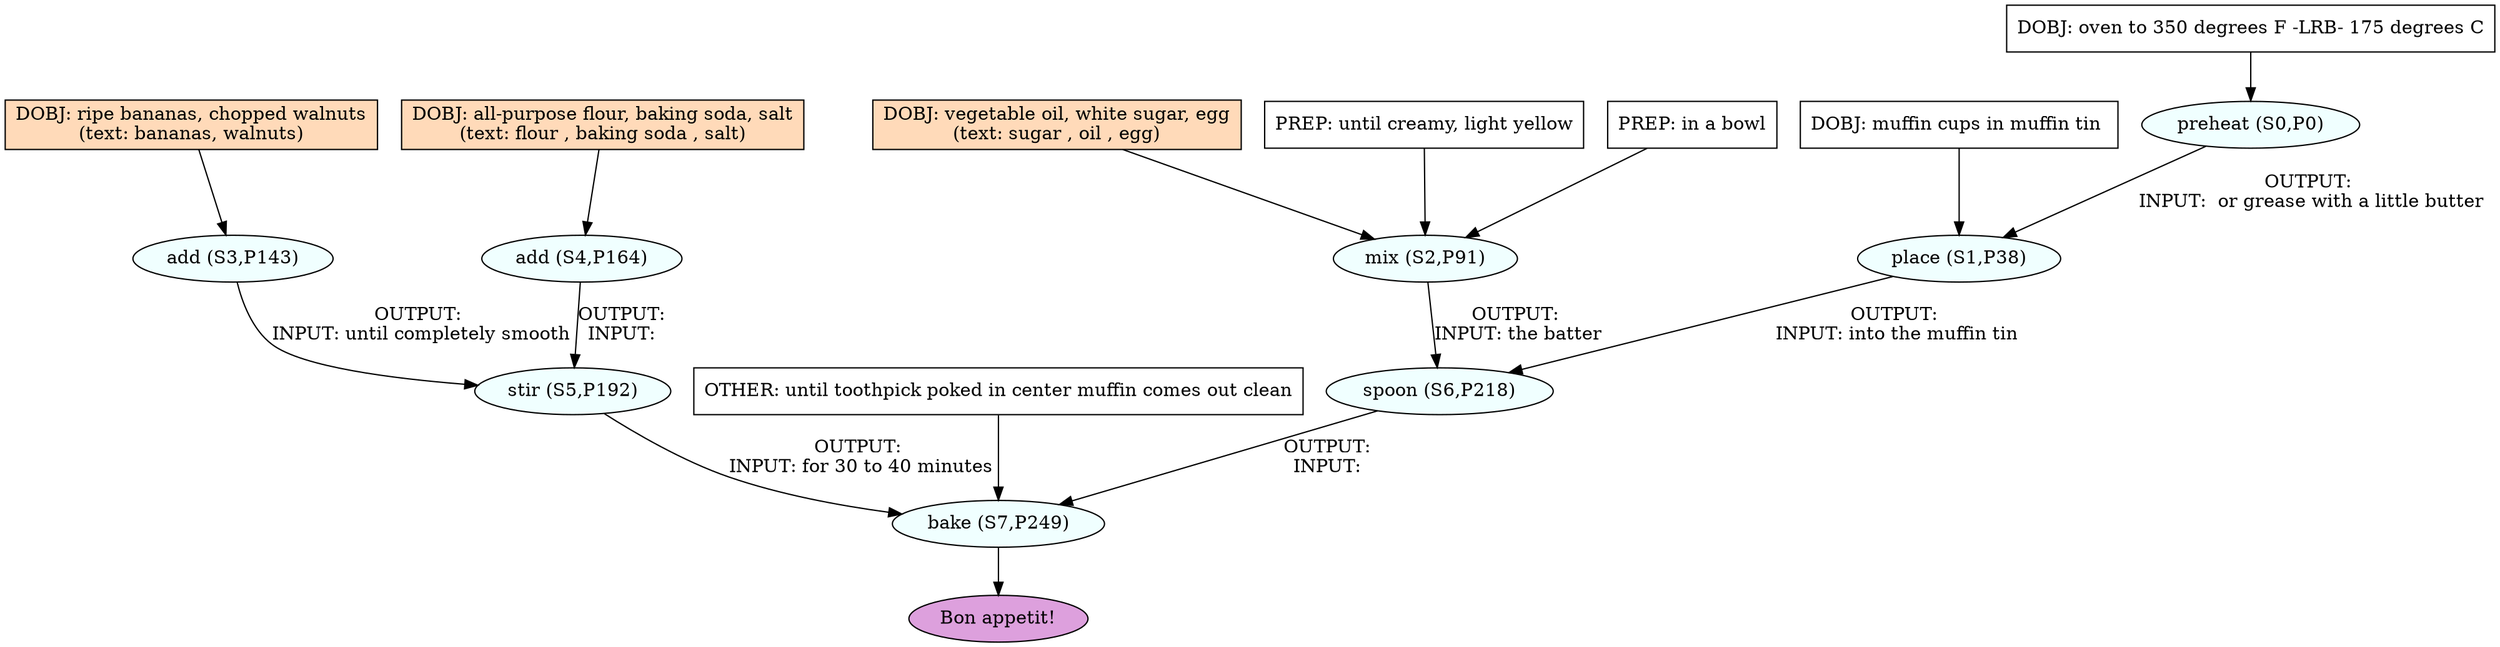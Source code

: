 digraph recipe {
E0[label="preheat (S0,P0)", shape=oval, style=filled, fillcolor=azure]
E1[label="place (S1,P38)", shape=oval, style=filled, fillcolor=azure]
E2[label="mix (S2,P91)", shape=oval, style=filled, fillcolor=azure]
E3[label="add (S3,P143)", shape=oval, style=filled, fillcolor=azure]
E4[label="add (S4,P164)", shape=oval, style=filled, fillcolor=azure]
E5[label="stir (S5,P192)", shape=oval, style=filled, fillcolor=azure]
E6[label="spoon (S6,P218)", shape=oval, style=filled, fillcolor=azure]
E7[label="bake (S7,P249)", shape=oval, style=filled, fillcolor=azure]
D4[label="DOBJ: all-purpose flour, baking soda, salt
(text: flour , baking soda , salt)", shape=box, style=filled, fillcolor=peachpuff]
D4 -> E4
D0[label="DOBJ: oven to 350 degrees F -LRB- 175 degrees C", shape=box, style=filled, fillcolor=white]
D0 -> E0
D3[label="DOBJ: ripe bananas, chopped walnuts
(text: bananas, walnuts)", shape=box, style=filled, fillcolor=peachpuff]
D3 -> E3
D2[label="DOBJ: vegetable oil, white sugar, egg
(text: sugar , oil , egg)", shape=box, style=filled, fillcolor=peachpuff]
D2 -> E2
P2_0[label="PREP: until creamy, light yellow", shape=box, style=filled, fillcolor=white]
P2_0 -> E2
P2_1[label="PREP: in a bowl", shape=box, style=filled, fillcolor=white]
P2_1 -> E2
E0 -> E1 [label="OUTPUT: 
INPUT:  or grease with a little butter"]
D1_1[label="DOBJ: muffin cups in muffin tin ", shape=box, style=filled, fillcolor=white]
D1_1 -> E1
E4 -> E5 [label="OUTPUT: 
INPUT: "]
E3 -> E5 [label="OUTPUT: 
INPUT: until completely smooth"]
E2 -> E6 [label="OUTPUT: 
INPUT: the batter"]
E1 -> E6 [label="OUTPUT: 
INPUT: into the muffin tin"]
E6 -> E7 [label="OUTPUT: 
INPUT: "]
E5 -> E7 [label="OUTPUT: 
INPUT: for 30 to 40 minutes"]
O7_0_0[label="OTHER: until toothpick poked in center muffin comes out clean", shape=box, style=filled, fillcolor=white]
O7_0_0 -> E7
EOR[label="Bon appetit!", shape=oval, style=filled, fillcolor=plum]
E7 -> EOR
}
